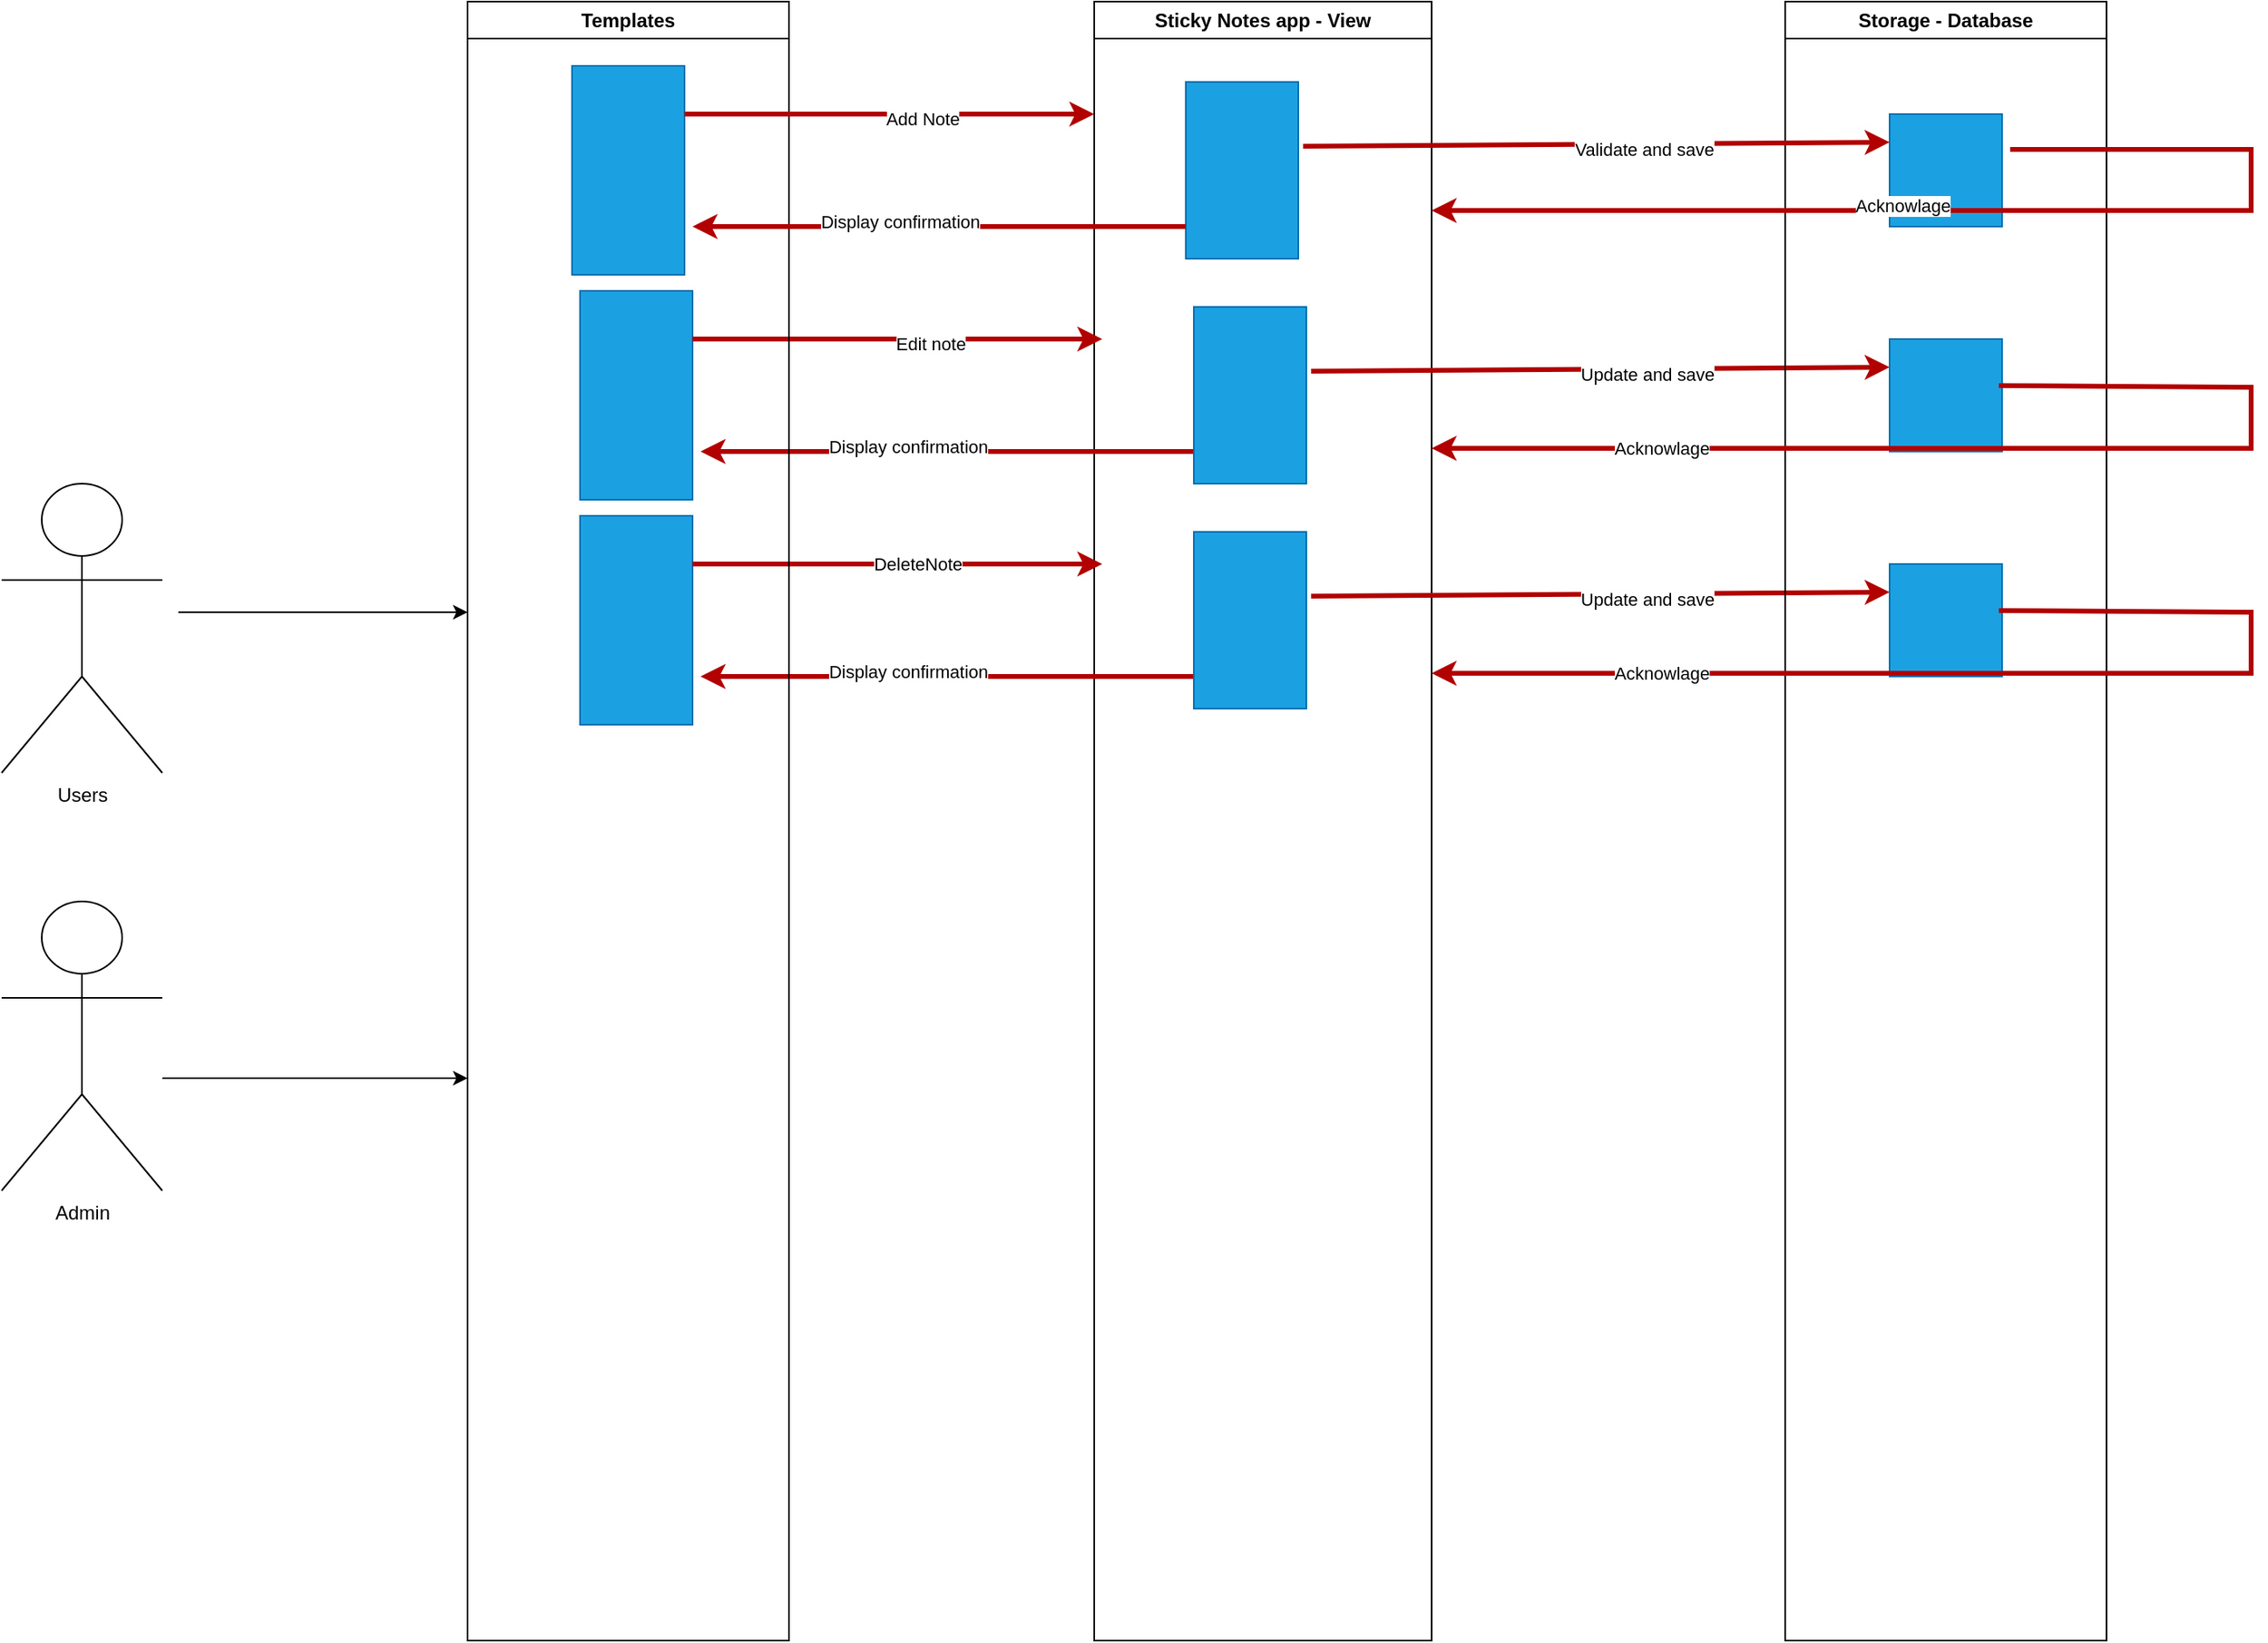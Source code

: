 <mxfile version="28.0.6">
  <diagram name="Page-1" id="BEp2Egwldt-Rr_bHbI3l">
    <mxGraphModel dx="2066" dy="1201" grid="1" gridSize="10" guides="1" tooltips="1" connect="1" arrows="1" fold="1" page="1" pageScale="1" pageWidth="827" pageHeight="1169" math="0" shadow="0">
      <root>
        <mxCell id="0" />
        <mxCell id="1" parent="0" />
        <mxCell id="Euo3OZfdb7B1Ajilk_4Q-1" value="Sticky Notes app - View" style="swimlane;whiteSpace=wrap;html=1;" vertex="1" parent="1">
          <mxGeometry x="770" y="60" width="210" height="1020" as="geometry" />
        </mxCell>
        <mxCell id="Euo3OZfdb7B1Ajilk_4Q-12" value="" style="rounded=0;whiteSpace=wrap;html=1;fillColor=#1ba1e2;fontColor=#ffffff;strokeColor=#006EAF;" vertex="1" parent="Euo3OZfdb7B1Ajilk_4Q-1">
          <mxGeometry x="57" y="50" width="70" height="110" as="geometry" />
        </mxCell>
        <mxCell id="Euo3OZfdb7B1Ajilk_4Q-21" value="" style="rounded=0;whiteSpace=wrap;html=1;fillColor=#1ba1e2;fontColor=#ffffff;strokeColor=#006EAF;" vertex="1" parent="Euo3OZfdb7B1Ajilk_4Q-1">
          <mxGeometry x="-320" y="180" width="70" height="130" as="geometry" />
        </mxCell>
        <mxCell id="Euo3OZfdb7B1Ajilk_4Q-22" value="" style="endArrow=classic;html=1;rounded=0;strokeWidth=3;fillColor=#e51400;strokeColor=#B20000;" edge="1" parent="Euo3OZfdb7B1Ajilk_4Q-1">
          <mxGeometry width="50" height="50" relative="1" as="geometry">
            <mxPoint x="-250" y="210" as="sourcePoint" />
            <mxPoint x="5" y="210" as="targetPoint" />
          </mxGeometry>
        </mxCell>
        <mxCell id="Euo3OZfdb7B1Ajilk_4Q-23" value="Edit note" style="edgeLabel;html=1;align=center;verticalAlign=middle;resizable=0;points=[];" vertex="1" connectable="0" parent="Euo3OZfdb7B1Ajilk_4Q-22">
          <mxGeometry x="0.161" y="-3" relative="1" as="geometry">
            <mxPoint as="offset" />
          </mxGeometry>
        </mxCell>
        <mxCell id="Euo3OZfdb7B1Ajilk_4Q-24" value="" style="endArrow=classic;html=1;rounded=0;strokeWidth=3;fillColor=#e51400;strokeColor=#B20000;" edge="1" parent="Euo3OZfdb7B1Ajilk_4Q-1">
          <mxGeometry width="50" height="50" relative="1" as="geometry">
            <mxPoint x="62" y="280" as="sourcePoint" />
            <mxPoint x="-245" y="280" as="targetPoint" />
          </mxGeometry>
        </mxCell>
        <mxCell id="Euo3OZfdb7B1Ajilk_4Q-25" value="Display confirmation" style="edgeLabel;html=1;align=center;verticalAlign=middle;resizable=0;points=[];" vertex="1" connectable="0" parent="Euo3OZfdb7B1Ajilk_4Q-24">
          <mxGeometry x="0.161" y="-3" relative="1" as="geometry">
            <mxPoint as="offset" />
          </mxGeometry>
        </mxCell>
        <mxCell id="Euo3OZfdb7B1Ajilk_4Q-26" value="" style="rounded=0;whiteSpace=wrap;html=1;fillColor=#1ba1e2;fontColor=#ffffff;strokeColor=#006EAF;" vertex="1" parent="Euo3OZfdb7B1Ajilk_4Q-1">
          <mxGeometry x="62" y="190" width="70" height="110" as="geometry" />
        </mxCell>
        <mxCell id="Euo3OZfdb7B1Ajilk_4Q-27" value="" style="endArrow=classic;html=1;rounded=0;strokeWidth=3;fillColor=#e51400;strokeColor=#B20000;entryX=0;entryY=0.25;entryDx=0;entryDy=0;" edge="1" target="Euo3OZfdb7B1Ajilk_4Q-31" parent="Euo3OZfdb7B1Ajilk_4Q-1">
          <mxGeometry width="50" height="50" relative="1" as="geometry">
            <mxPoint x="135" y="230" as="sourcePoint" />
            <mxPoint x="390" y="230" as="targetPoint" />
          </mxGeometry>
        </mxCell>
        <mxCell id="Euo3OZfdb7B1Ajilk_4Q-28" value="Update and save" style="edgeLabel;html=1;align=center;verticalAlign=middle;resizable=0;points=[];" vertex="1" connectable="0" parent="Euo3OZfdb7B1Ajilk_4Q-27">
          <mxGeometry x="0.161" y="-3" relative="1" as="geometry">
            <mxPoint as="offset" />
          </mxGeometry>
        </mxCell>
        <mxCell id="Euo3OZfdb7B1Ajilk_4Q-33" value="" style="rounded=0;whiteSpace=wrap;html=1;fillColor=#1ba1e2;fontColor=#ffffff;strokeColor=#006EAF;" vertex="1" parent="Euo3OZfdb7B1Ajilk_4Q-1">
          <mxGeometry x="-320" y="320" width="70" height="130" as="geometry" />
        </mxCell>
        <mxCell id="Euo3OZfdb7B1Ajilk_4Q-34" value="" style="endArrow=classic;html=1;rounded=0;strokeWidth=3;fillColor=#e51400;strokeColor=#B20000;" edge="1" parent="Euo3OZfdb7B1Ajilk_4Q-1">
          <mxGeometry width="50" height="50" relative="1" as="geometry">
            <mxPoint x="-250" y="350" as="sourcePoint" />
            <mxPoint x="5" y="350" as="targetPoint" />
          </mxGeometry>
        </mxCell>
        <mxCell id="Euo3OZfdb7B1Ajilk_4Q-44" value="DeleteNote" style="edgeLabel;html=1;align=center;verticalAlign=middle;resizable=0;points=[];" vertex="1" connectable="0" parent="Euo3OZfdb7B1Ajilk_4Q-34">
          <mxGeometry x="0.067" relative="1" as="geometry">
            <mxPoint x="4" as="offset" />
          </mxGeometry>
        </mxCell>
        <mxCell id="Euo3OZfdb7B1Ajilk_4Q-36" value="" style="endArrow=classic;html=1;rounded=0;strokeWidth=3;fillColor=#e51400;strokeColor=#B20000;" edge="1" parent="Euo3OZfdb7B1Ajilk_4Q-1">
          <mxGeometry width="50" height="50" relative="1" as="geometry">
            <mxPoint x="62" y="420" as="sourcePoint" />
            <mxPoint x="-245" y="420" as="targetPoint" />
          </mxGeometry>
        </mxCell>
        <mxCell id="Euo3OZfdb7B1Ajilk_4Q-37" value="Display confirmation" style="edgeLabel;html=1;align=center;verticalAlign=middle;resizable=0;points=[];" vertex="1" connectable="0" parent="Euo3OZfdb7B1Ajilk_4Q-36">
          <mxGeometry x="0.161" y="-3" relative="1" as="geometry">
            <mxPoint as="offset" />
          </mxGeometry>
        </mxCell>
        <mxCell id="Euo3OZfdb7B1Ajilk_4Q-38" value="" style="rounded=0;whiteSpace=wrap;html=1;fillColor=#1ba1e2;fontColor=#ffffff;strokeColor=#006EAF;" vertex="1" parent="Euo3OZfdb7B1Ajilk_4Q-1">
          <mxGeometry x="62" y="330" width="70" height="110" as="geometry" />
        </mxCell>
        <mxCell id="Euo3OZfdb7B1Ajilk_4Q-39" value="" style="endArrow=classic;html=1;rounded=0;strokeWidth=3;fillColor=#e51400;strokeColor=#B20000;entryX=0;entryY=0.25;entryDx=0;entryDy=0;" edge="1" target="Euo3OZfdb7B1Ajilk_4Q-43" parent="Euo3OZfdb7B1Ajilk_4Q-1">
          <mxGeometry width="50" height="50" relative="1" as="geometry">
            <mxPoint x="135" y="370" as="sourcePoint" />
            <mxPoint x="390" y="370" as="targetPoint" />
          </mxGeometry>
        </mxCell>
        <mxCell id="Euo3OZfdb7B1Ajilk_4Q-40" value="Update and save" style="edgeLabel;html=1;align=center;verticalAlign=middle;resizable=0;points=[];" vertex="1" connectable="0" parent="Euo3OZfdb7B1Ajilk_4Q-39">
          <mxGeometry x="0.161" y="-3" relative="1" as="geometry">
            <mxPoint as="offset" />
          </mxGeometry>
        </mxCell>
        <mxCell id="Euo3OZfdb7B1Ajilk_4Q-2" value="Storage - Database" style="swimlane;whiteSpace=wrap;html=1;" vertex="1" parent="1">
          <mxGeometry x="1200" y="60" width="200" height="1020" as="geometry" />
        </mxCell>
        <mxCell id="Euo3OZfdb7B1Ajilk_4Q-31" value="" style="rounded=0;whiteSpace=wrap;html=1;fillColor=#1ba1e2;fontColor=#ffffff;strokeColor=#006EAF;" vertex="1" parent="Euo3OZfdb7B1Ajilk_4Q-2">
          <mxGeometry x="65" y="210" width="70" height="70" as="geometry" />
        </mxCell>
        <mxCell id="Euo3OZfdb7B1Ajilk_4Q-13" value="" style="rounded=0;whiteSpace=wrap;html=1;fillColor=#1ba1e2;fontColor=#ffffff;strokeColor=#006EAF;" vertex="1" parent="Euo3OZfdb7B1Ajilk_4Q-2">
          <mxGeometry x="65" y="70" width="70" height="70" as="geometry" />
        </mxCell>
        <mxCell id="Euo3OZfdb7B1Ajilk_4Q-43" value="" style="rounded=0;whiteSpace=wrap;html=1;fillColor=#1ba1e2;fontColor=#ffffff;strokeColor=#006EAF;" vertex="1" parent="Euo3OZfdb7B1Ajilk_4Q-2">
          <mxGeometry x="65" y="350" width="70" height="70" as="geometry" />
        </mxCell>
        <mxCell id="Euo3OZfdb7B1Ajilk_4Q-3" value="Templates" style="swimlane;whiteSpace=wrap;html=1;" vertex="1" parent="1">
          <mxGeometry x="380" y="60" width="200" height="1020" as="geometry" />
        </mxCell>
        <mxCell id="Euo3OZfdb7B1Ajilk_4Q-10" value="" style="rounded=0;whiteSpace=wrap;html=1;fillColor=#1ba1e2;fontColor=#ffffff;strokeColor=#006EAF;" vertex="1" parent="Euo3OZfdb7B1Ajilk_4Q-3">
          <mxGeometry x="65" y="40" width="70" height="130" as="geometry" />
        </mxCell>
        <mxCell id="Euo3OZfdb7B1Ajilk_4Q-5" value="Users&lt;div&gt;&lt;br&gt;&lt;/div&gt;" style="shape=umlActor;verticalLabelPosition=bottom;verticalAlign=top;html=1;outlineConnect=0;" vertex="1" parent="1">
          <mxGeometry x="90" y="360" width="100" height="180" as="geometry" />
        </mxCell>
        <mxCell id="Euo3OZfdb7B1Ajilk_4Q-6" value="Admin" style="shape=umlActor;verticalLabelPosition=bottom;verticalAlign=top;html=1;outlineConnect=0;" vertex="1" parent="1">
          <mxGeometry x="90" y="620" width="100" height="180" as="geometry" />
        </mxCell>
        <mxCell id="Euo3OZfdb7B1Ajilk_4Q-8" value="" style="endArrow=classic;html=1;rounded=0;" edge="1" parent="1">
          <mxGeometry width="50" height="50" relative="1" as="geometry">
            <mxPoint x="190" y="730" as="sourcePoint" />
            <mxPoint x="380" y="730" as="targetPoint" />
          </mxGeometry>
        </mxCell>
        <mxCell id="Euo3OZfdb7B1Ajilk_4Q-9" value="" style="endArrow=classic;html=1;rounded=0;" edge="1" parent="1">
          <mxGeometry width="50" height="50" relative="1" as="geometry">
            <mxPoint x="200" y="440" as="sourcePoint" />
            <mxPoint x="380" y="440" as="targetPoint" />
          </mxGeometry>
        </mxCell>
        <mxCell id="Euo3OZfdb7B1Ajilk_4Q-11" value="" style="endArrow=classic;html=1;rounded=0;strokeWidth=3;fillColor=#e51400;strokeColor=#B20000;" edge="1" parent="1">
          <mxGeometry width="50" height="50" relative="1" as="geometry">
            <mxPoint x="515" y="130" as="sourcePoint" />
            <mxPoint x="770" y="130" as="targetPoint" />
          </mxGeometry>
        </mxCell>
        <mxCell id="Euo3OZfdb7B1Ajilk_4Q-14" value="Add Note" style="edgeLabel;html=1;align=center;verticalAlign=middle;resizable=0;points=[];" vertex="1" connectable="0" parent="Euo3OZfdb7B1Ajilk_4Q-11">
          <mxGeometry x="0.161" y="-3" relative="1" as="geometry">
            <mxPoint as="offset" />
          </mxGeometry>
        </mxCell>
        <mxCell id="Euo3OZfdb7B1Ajilk_4Q-15" value="" style="endArrow=classic;html=1;rounded=0;strokeWidth=3;fillColor=#e51400;strokeColor=#B20000;entryX=0;entryY=0.25;entryDx=0;entryDy=0;" edge="1" parent="1" target="Euo3OZfdb7B1Ajilk_4Q-13">
          <mxGeometry width="50" height="50" relative="1" as="geometry">
            <mxPoint x="900" y="150" as="sourcePoint" />
            <mxPoint x="1155" y="150" as="targetPoint" />
          </mxGeometry>
        </mxCell>
        <mxCell id="Euo3OZfdb7B1Ajilk_4Q-16" value="Validate and save" style="edgeLabel;html=1;align=center;verticalAlign=middle;resizable=0;points=[];" vertex="1" connectable="0" parent="Euo3OZfdb7B1Ajilk_4Q-15">
          <mxGeometry x="0.161" y="-3" relative="1" as="geometry">
            <mxPoint as="offset" />
          </mxGeometry>
        </mxCell>
        <mxCell id="Euo3OZfdb7B1Ajilk_4Q-17" value="" style="endArrow=classic;html=1;rounded=0;strokeWidth=3;fillColor=#e51400;strokeColor=#B20000;" edge="1" parent="1">
          <mxGeometry width="50" height="50" relative="1" as="geometry">
            <mxPoint x="1340" y="152" as="sourcePoint" />
            <mxPoint x="980" y="190" as="targetPoint" />
            <Array as="points">
              <mxPoint x="1490" y="152" />
              <mxPoint x="1490" y="190" />
            </Array>
          </mxGeometry>
        </mxCell>
        <mxCell id="Euo3OZfdb7B1Ajilk_4Q-18" value="Acknowlage" style="edgeLabel;html=1;align=center;verticalAlign=middle;resizable=0;points=[];" vertex="1" connectable="0" parent="Euo3OZfdb7B1Ajilk_4Q-17">
          <mxGeometry x="0.161" y="-3" relative="1" as="geometry">
            <mxPoint as="offset" />
          </mxGeometry>
        </mxCell>
        <mxCell id="Euo3OZfdb7B1Ajilk_4Q-19" value="" style="endArrow=classic;html=1;rounded=0;strokeWidth=3;fillColor=#e51400;strokeColor=#B20000;" edge="1" parent="1">
          <mxGeometry width="50" height="50" relative="1" as="geometry">
            <mxPoint x="827" y="200" as="sourcePoint" />
            <mxPoint x="520" y="200" as="targetPoint" />
          </mxGeometry>
        </mxCell>
        <mxCell id="Euo3OZfdb7B1Ajilk_4Q-20" value="Display confirmation" style="edgeLabel;html=1;align=center;verticalAlign=middle;resizable=0;points=[];" vertex="1" connectable="0" parent="Euo3OZfdb7B1Ajilk_4Q-19">
          <mxGeometry x="0.161" y="-3" relative="1" as="geometry">
            <mxPoint as="offset" />
          </mxGeometry>
        </mxCell>
        <mxCell id="Euo3OZfdb7B1Ajilk_4Q-29" value="" style="endArrow=classic;html=1;rounded=0;strokeWidth=3;fillColor=#e51400;strokeColor=#B20000;exitX=0.971;exitY=0.414;exitDx=0;exitDy=0;exitPerimeter=0;" edge="1" parent="1" source="Euo3OZfdb7B1Ajilk_4Q-31">
          <mxGeometry width="50" height="50" relative="1" as="geometry">
            <mxPoint x="1340" y="300" as="sourcePoint" />
            <mxPoint x="980" y="338" as="targetPoint" />
            <Array as="points">
              <mxPoint x="1490" y="300" />
              <mxPoint x="1490" y="338" />
            </Array>
          </mxGeometry>
        </mxCell>
        <mxCell id="Euo3OZfdb7B1Ajilk_4Q-32" value="Acknowlage" style="edgeLabel;html=1;align=center;verticalAlign=middle;resizable=0;points=[];" vertex="1" connectable="0" parent="Euo3OZfdb7B1Ajilk_4Q-29">
          <mxGeometry x="0.596" relative="1" as="geometry">
            <mxPoint as="offset" />
          </mxGeometry>
        </mxCell>
        <mxCell id="Euo3OZfdb7B1Ajilk_4Q-41" value="" style="endArrow=classic;html=1;rounded=0;strokeWidth=3;fillColor=#e51400;strokeColor=#B20000;exitX=0.971;exitY=0.414;exitDx=0;exitDy=0;exitPerimeter=0;" edge="1" source="Euo3OZfdb7B1Ajilk_4Q-43" parent="1">
          <mxGeometry width="50" height="50" relative="1" as="geometry">
            <mxPoint x="1340" y="440" as="sourcePoint" />
            <mxPoint x="980" y="478" as="targetPoint" />
            <Array as="points">
              <mxPoint x="1490" y="440" />
              <mxPoint x="1490" y="478" />
            </Array>
          </mxGeometry>
        </mxCell>
        <mxCell id="Euo3OZfdb7B1Ajilk_4Q-42" value="Acknowlage" style="edgeLabel;html=1;align=center;verticalAlign=middle;resizable=0;points=[];" vertex="1" connectable="0" parent="Euo3OZfdb7B1Ajilk_4Q-41">
          <mxGeometry x="0.596" relative="1" as="geometry">
            <mxPoint as="offset" />
          </mxGeometry>
        </mxCell>
      </root>
    </mxGraphModel>
  </diagram>
</mxfile>

